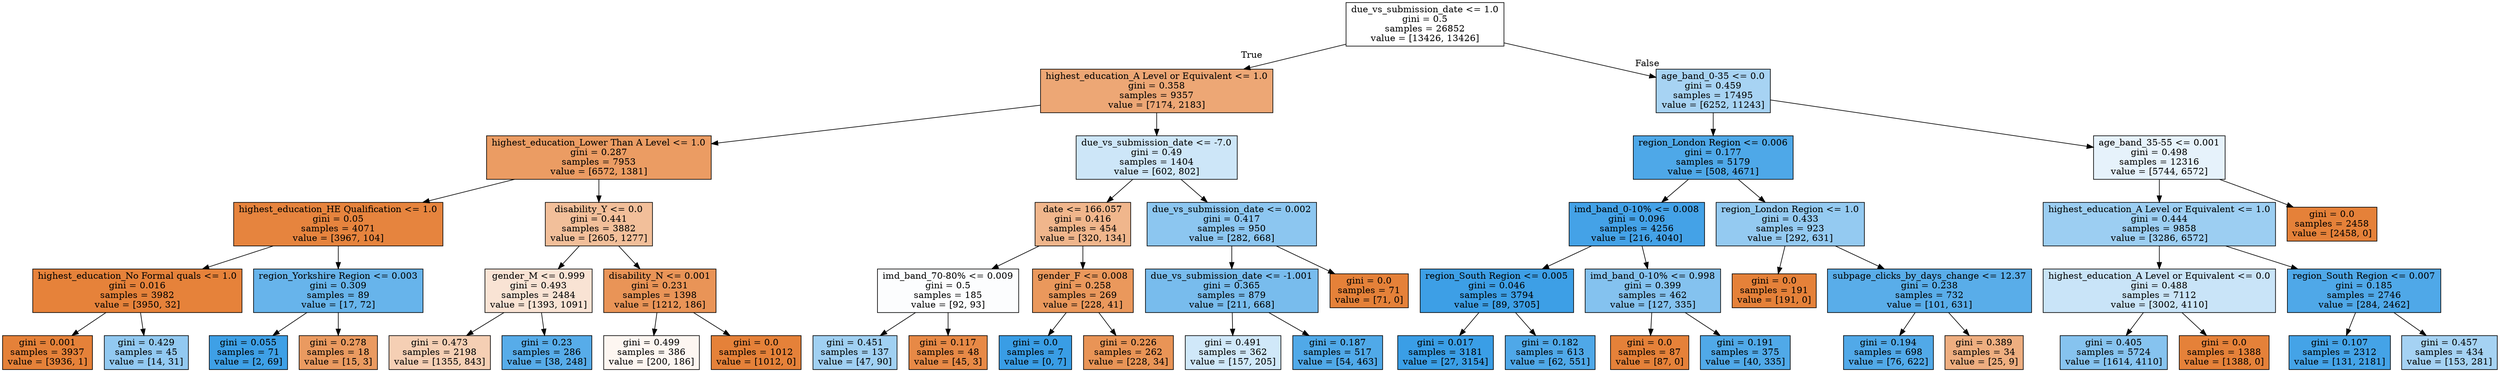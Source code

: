 digraph Tree {
node [shape=box, style="filled", color="black"] ;
0 [label="due_vs_submission_date <= 1.0\ngini = 0.5\nsamples = 26852\nvalue = [13426, 13426]", fillcolor="#e5813900"] ;
1 [label="highest_education_A Level or Equivalent <= 1.0\ngini = 0.358\nsamples = 9357\nvalue = [7174, 2183]", fillcolor="#e58139b1"] ;
0 -> 1 [labeldistance=2.5, labelangle=45, headlabel="True"] ;
2 [label="highest_education_Lower Than A Level <= 1.0\ngini = 0.287\nsamples = 7953\nvalue = [6572, 1381]", fillcolor="#e58139c9"] ;
1 -> 2 ;
3 [label="highest_education_HE Qualification <= 1.0\ngini = 0.05\nsamples = 4071\nvalue = [3967, 104]", fillcolor="#e58139f8"] ;
2 -> 3 ;
4 [label="highest_education_No Formal quals <= 1.0\ngini = 0.016\nsamples = 3982\nvalue = [3950, 32]", fillcolor="#e58139fd"] ;
3 -> 4 ;
5 [label="gini = 0.001\nsamples = 3937\nvalue = [3936, 1]", fillcolor="#e58139ff"] ;
4 -> 5 ;
6 [label="gini = 0.429\nsamples = 45\nvalue = [14, 31]", fillcolor="#399de58c"] ;
4 -> 6 ;
7 [label="region_Yorkshire Region <= 0.003\ngini = 0.309\nsamples = 89\nvalue = [17, 72]", fillcolor="#399de5c3"] ;
3 -> 7 ;
8 [label="gini = 0.055\nsamples = 71\nvalue = [2, 69]", fillcolor="#399de5f8"] ;
7 -> 8 ;
9 [label="gini = 0.278\nsamples = 18\nvalue = [15, 3]", fillcolor="#e58139cc"] ;
7 -> 9 ;
10 [label="disability_Y <= 0.0\ngini = 0.441\nsamples = 3882\nvalue = [2605, 1277]", fillcolor="#e5813982"] ;
2 -> 10 ;
11 [label="gender_M <= 0.999\ngini = 0.493\nsamples = 2484\nvalue = [1393, 1091]", fillcolor="#e5813937"] ;
10 -> 11 ;
12 [label="gini = 0.473\nsamples = 2198\nvalue = [1355, 843]", fillcolor="#e5813960"] ;
11 -> 12 ;
13 [label="gini = 0.23\nsamples = 286\nvalue = [38, 248]", fillcolor="#399de5d8"] ;
11 -> 13 ;
14 [label="disability_N <= 0.001\ngini = 0.231\nsamples = 1398\nvalue = [1212, 186]", fillcolor="#e58139d8"] ;
10 -> 14 ;
15 [label="gini = 0.499\nsamples = 386\nvalue = [200, 186]", fillcolor="#e5813912"] ;
14 -> 15 ;
16 [label="gini = 0.0\nsamples = 1012\nvalue = [1012, 0]", fillcolor="#e58139ff"] ;
14 -> 16 ;
17 [label="due_vs_submission_date <= -7.0\ngini = 0.49\nsamples = 1404\nvalue = [602, 802]", fillcolor="#399de540"] ;
1 -> 17 ;
18 [label="date <= 166.057\ngini = 0.416\nsamples = 454\nvalue = [320, 134]", fillcolor="#e5813994"] ;
17 -> 18 ;
19 [label="imd_band_70-80% <= 0.009\ngini = 0.5\nsamples = 185\nvalue = [92, 93]", fillcolor="#399de503"] ;
18 -> 19 ;
20 [label="gini = 0.451\nsamples = 137\nvalue = [47, 90]", fillcolor="#399de57a"] ;
19 -> 20 ;
21 [label="gini = 0.117\nsamples = 48\nvalue = [45, 3]", fillcolor="#e58139ee"] ;
19 -> 21 ;
22 [label="gender_F <= 0.008\ngini = 0.258\nsamples = 269\nvalue = [228, 41]", fillcolor="#e58139d1"] ;
18 -> 22 ;
23 [label="gini = 0.0\nsamples = 7\nvalue = [0, 7]", fillcolor="#399de5ff"] ;
22 -> 23 ;
24 [label="gini = 0.226\nsamples = 262\nvalue = [228, 34]", fillcolor="#e58139d9"] ;
22 -> 24 ;
25 [label="due_vs_submission_date <= 0.002\ngini = 0.417\nsamples = 950\nvalue = [282, 668]", fillcolor="#399de593"] ;
17 -> 25 ;
26 [label="due_vs_submission_date <= -1.001\ngini = 0.365\nsamples = 879\nvalue = [211, 668]", fillcolor="#399de5ae"] ;
25 -> 26 ;
27 [label="gini = 0.491\nsamples = 362\nvalue = [157, 205]", fillcolor="#399de53c"] ;
26 -> 27 ;
28 [label="gini = 0.187\nsamples = 517\nvalue = [54, 463]", fillcolor="#399de5e1"] ;
26 -> 28 ;
29 [label="gini = 0.0\nsamples = 71\nvalue = [71, 0]", fillcolor="#e58139ff"] ;
25 -> 29 ;
30 [label="age_band_0-35 <= 0.0\ngini = 0.459\nsamples = 17495\nvalue = [6252, 11243]", fillcolor="#399de571"] ;
0 -> 30 [labeldistance=2.5, labelangle=-45, headlabel="False"] ;
31 [label="region_London Region <= 0.006\ngini = 0.177\nsamples = 5179\nvalue = [508, 4671]", fillcolor="#399de5e3"] ;
30 -> 31 ;
32 [label="imd_band_0-10% <= 0.008\ngini = 0.096\nsamples = 4256\nvalue = [216, 4040]", fillcolor="#399de5f1"] ;
31 -> 32 ;
33 [label="region_South Region <= 0.005\ngini = 0.046\nsamples = 3794\nvalue = [89, 3705]", fillcolor="#399de5f9"] ;
32 -> 33 ;
34 [label="gini = 0.017\nsamples = 3181\nvalue = [27, 3154]", fillcolor="#399de5fd"] ;
33 -> 34 ;
35 [label="gini = 0.182\nsamples = 613\nvalue = [62, 551]", fillcolor="#399de5e2"] ;
33 -> 35 ;
36 [label="imd_band_0-10% <= 0.998\ngini = 0.399\nsamples = 462\nvalue = [127, 335]", fillcolor="#399de59e"] ;
32 -> 36 ;
37 [label="gini = 0.0\nsamples = 87\nvalue = [87, 0]", fillcolor="#e58139ff"] ;
36 -> 37 ;
38 [label="gini = 0.191\nsamples = 375\nvalue = [40, 335]", fillcolor="#399de5e1"] ;
36 -> 38 ;
39 [label="region_London Region <= 1.0\ngini = 0.433\nsamples = 923\nvalue = [292, 631]", fillcolor="#399de589"] ;
31 -> 39 ;
40 [label="gini = 0.0\nsamples = 191\nvalue = [191, 0]", fillcolor="#e58139ff"] ;
39 -> 40 ;
41 [label="subpage_clicks_by_days_change <= 12.37\ngini = 0.238\nsamples = 732\nvalue = [101, 631]", fillcolor="#399de5d6"] ;
39 -> 41 ;
42 [label="gini = 0.194\nsamples = 698\nvalue = [76, 622]", fillcolor="#399de5e0"] ;
41 -> 42 ;
43 [label="gini = 0.389\nsamples = 34\nvalue = [25, 9]", fillcolor="#e58139a3"] ;
41 -> 43 ;
44 [label="age_band_35-55 <= 0.001\ngini = 0.498\nsamples = 12316\nvalue = [5744, 6572]", fillcolor="#399de520"] ;
30 -> 44 ;
45 [label="highest_education_A Level or Equivalent <= 1.0\ngini = 0.444\nsamples = 9858\nvalue = [3286, 6572]", fillcolor="#399de57f"] ;
44 -> 45 ;
46 [label="highest_education_A Level or Equivalent <= 0.0\ngini = 0.488\nsamples = 7112\nvalue = [3002, 4110]", fillcolor="#399de545"] ;
45 -> 46 ;
47 [label="gini = 0.405\nsamples = 5724\nvalue = [1614, 4110]", fillcolor="#399de59b"] ;
46 -> 47 ;
48 [label="gini = 0.0\nsamples = 1388\nvalue = [1388, 0]", fillcolor="#e58139ff"] ;
46 -> 48 ;
49 [label="region_South Region <= 0.007\ngini = 0.185\nsamples = 2746\nvalue = [284, 2462]", fillcolor="#399de5e2"] ;
45 -> 49 ;
50 [label="gini = 0.107\nsamples = 2312\nvalue = [131, 2181]", fillcolor="#399de5f0"] ;
49 -> 50 ;
51 [label="gini = 0.457\nsamples = 434\nvalue = [153, 281]", fillcolor="#399de574"] ;
49 -> 51 ;
52 [label="gini = 0.0\nsamples = 2458\nvalue = [2458, 0]", fillcolor="#e58139ff"] ;
44 -> 52 ;
}